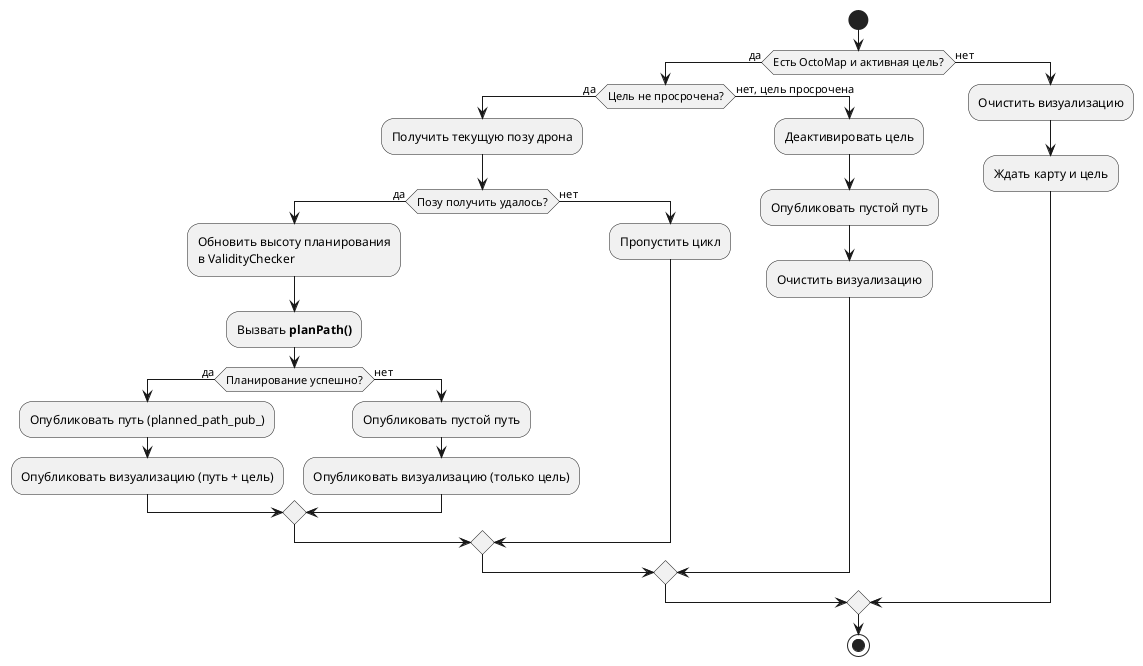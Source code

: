 @startuml 
start
if (Есть OctoMap и активная цель?) then (да)
        if (Цель не просрочена?) then (да)
            :Получить текущую позу дрона;
            if (Позу получить удалось?) then (да)
                 :Обновить высоту планирования\nв ValidityChecker;
                 :Вызвать **planPath()**;
                 if (Планирование успешно?) then (да)
                     :Опубликовать путь (planned_path_pub_);
                     :Опубликовать визуализацию (путь + цель);
                 else (нет)
                     :Опубликовать пустой путь;
                     :Опубликовать визуализацию (только цель);
                 endif
            else (нет)
                 :Пропустить цикл;
            endif
        else (нет, цель просрочена)
             :Деактивировать цель;
             :Опубликовать пустой путь;
             :Очистить визуализацию;
        endif

else (нет)
    :Очистить визуализацию;
    :Ждать карту и цель;
endif
stop

@enduml